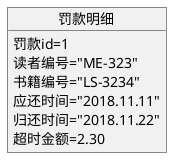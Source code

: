 @startuml

object 罚款明细{
    罚款id=1
    读者编号="ME-323"
    书籍编号="LS-3234"
    应还时间="2018.11.11"
    归还时间="2018.11.22"
    超时金额=2.30
}

@enduml